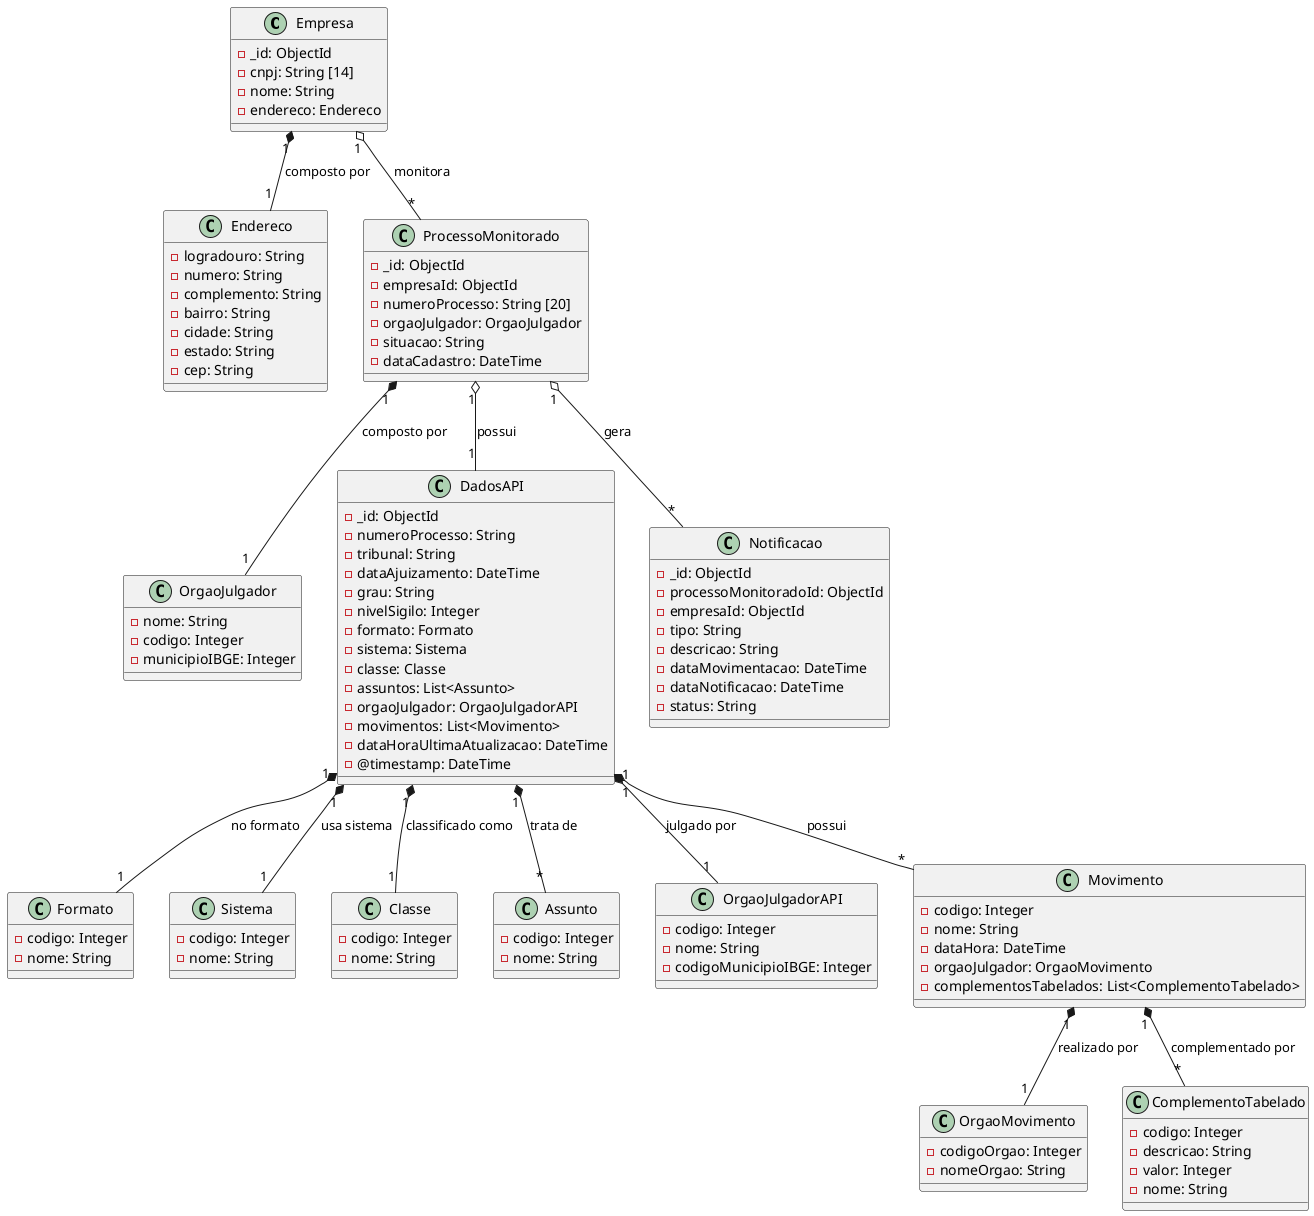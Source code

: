 @startuml CNJ Push Notification
' title CNJ Push Notification


class Empresa {
  - _id: ObjectId
  - cnpj: String [14]
  - nome: String
  - endereco: Endereco
}

class Endereco {
  - logradouro: String
  - numero: String
  - complemento: String
  - bairro: String
  - cidade: String
  - estado: String
  - cep: String
}

class ProcessoMonitorado {
  - _id: ObjectId
  - empresaId: ObjectId
  - numeroProcesso: String [20]
  - orgaoJulgador: OrgaoJulgador
  - situacao: String
  - dataCadastro: DateTime
}

class OrgaoJulgador {
  - nome: String
  - codigo: Integer
  - municipioIBGE: Integer
}

class DadosAPI {
  - _id: ObjectId
  - numeroProcesso: String
  - tribunal: String
  - dataAjuizamento: DateTime
  - grau: String
  - nivelSigilo: Integer
  - formato: Formato
  - sistema: Sistema
  - classe: Classe
  - assuntos: List<Assunto>
  - orgaoJulgador: OrgaoJulgadorAPI
  - movimentos: List<Movimento>
  - dataHoraUltimaAtualizacao: DateTime
  - @timestamp: DateTime
}

class Formato {
  - codigo: Integer
  - nome: String
}

class Sistema {
  - codigo: Integer
  - nome: String
}

class Classe {
  - codigo: Integer
  - nome: String
}

class Assunto {
  - codigo: Integer
  - nome: String
}

class OrgaoJulgadorAPI {
  - codigo: Integer
  - nome: String
  - codigoMunicipioIBGE: Integer
}

class Movimento {
  - codigo: Integer
  - nome: String
  - dataHora: DateTime
  - orgaoJulgador: OrgaoMovimento
  - complementosTabelados: List<ComplementoTabelado>
}

class OrgaoMovimento {
  - codigoOrgao: Integer
  - nomeOrgao: String
}

class ComplementoTabelado {
  - codigo: Integer
  - descricao: String
  - valor: Integer
  - nome: String
}

class Notificacao {
  - _id: ObjectId
  - processoMonitoradoId: ObjectId
  - empresaId: ObjectId
  - tipo: String
  - descricao: String
  - dataMovimentacao: DateTime
  - dataNotificacao: DateTime
  - status: String
}

' Relacionamentos

Empresa "1" *-- "1" Endereco : composto por
Empresa "1" o-- "*" ProcessoMonitorado : monitora

ProcessoMonitorado "1" *-- "1" OrgaoJulgador : composto por
ProcessoMonitorado "1" o-- "1" DadosAPI : possui
ProcessoMonitorado "1" o-- "*" Notificacao : gera

DadosAPI "1" *-- "*" Movimento : possui
DadosAPI "1" *-- "1" OrgaoJulgadorAPI : julgado por
Movimento "1" *-- "*" ComplementoTabelado : complementado por
Movimento "1" *-- "1" OrgaoMovimento : realizado por

DadosAPI "1" *-- "1" Formato : no formato
DadosAPI "1" *-- "1" Sistema : usa sistema
DadosAPI "1" *-- "1" Classe : classificado como
DadosAPI "1" *-- "*" Assunto : trata de

@enduml

